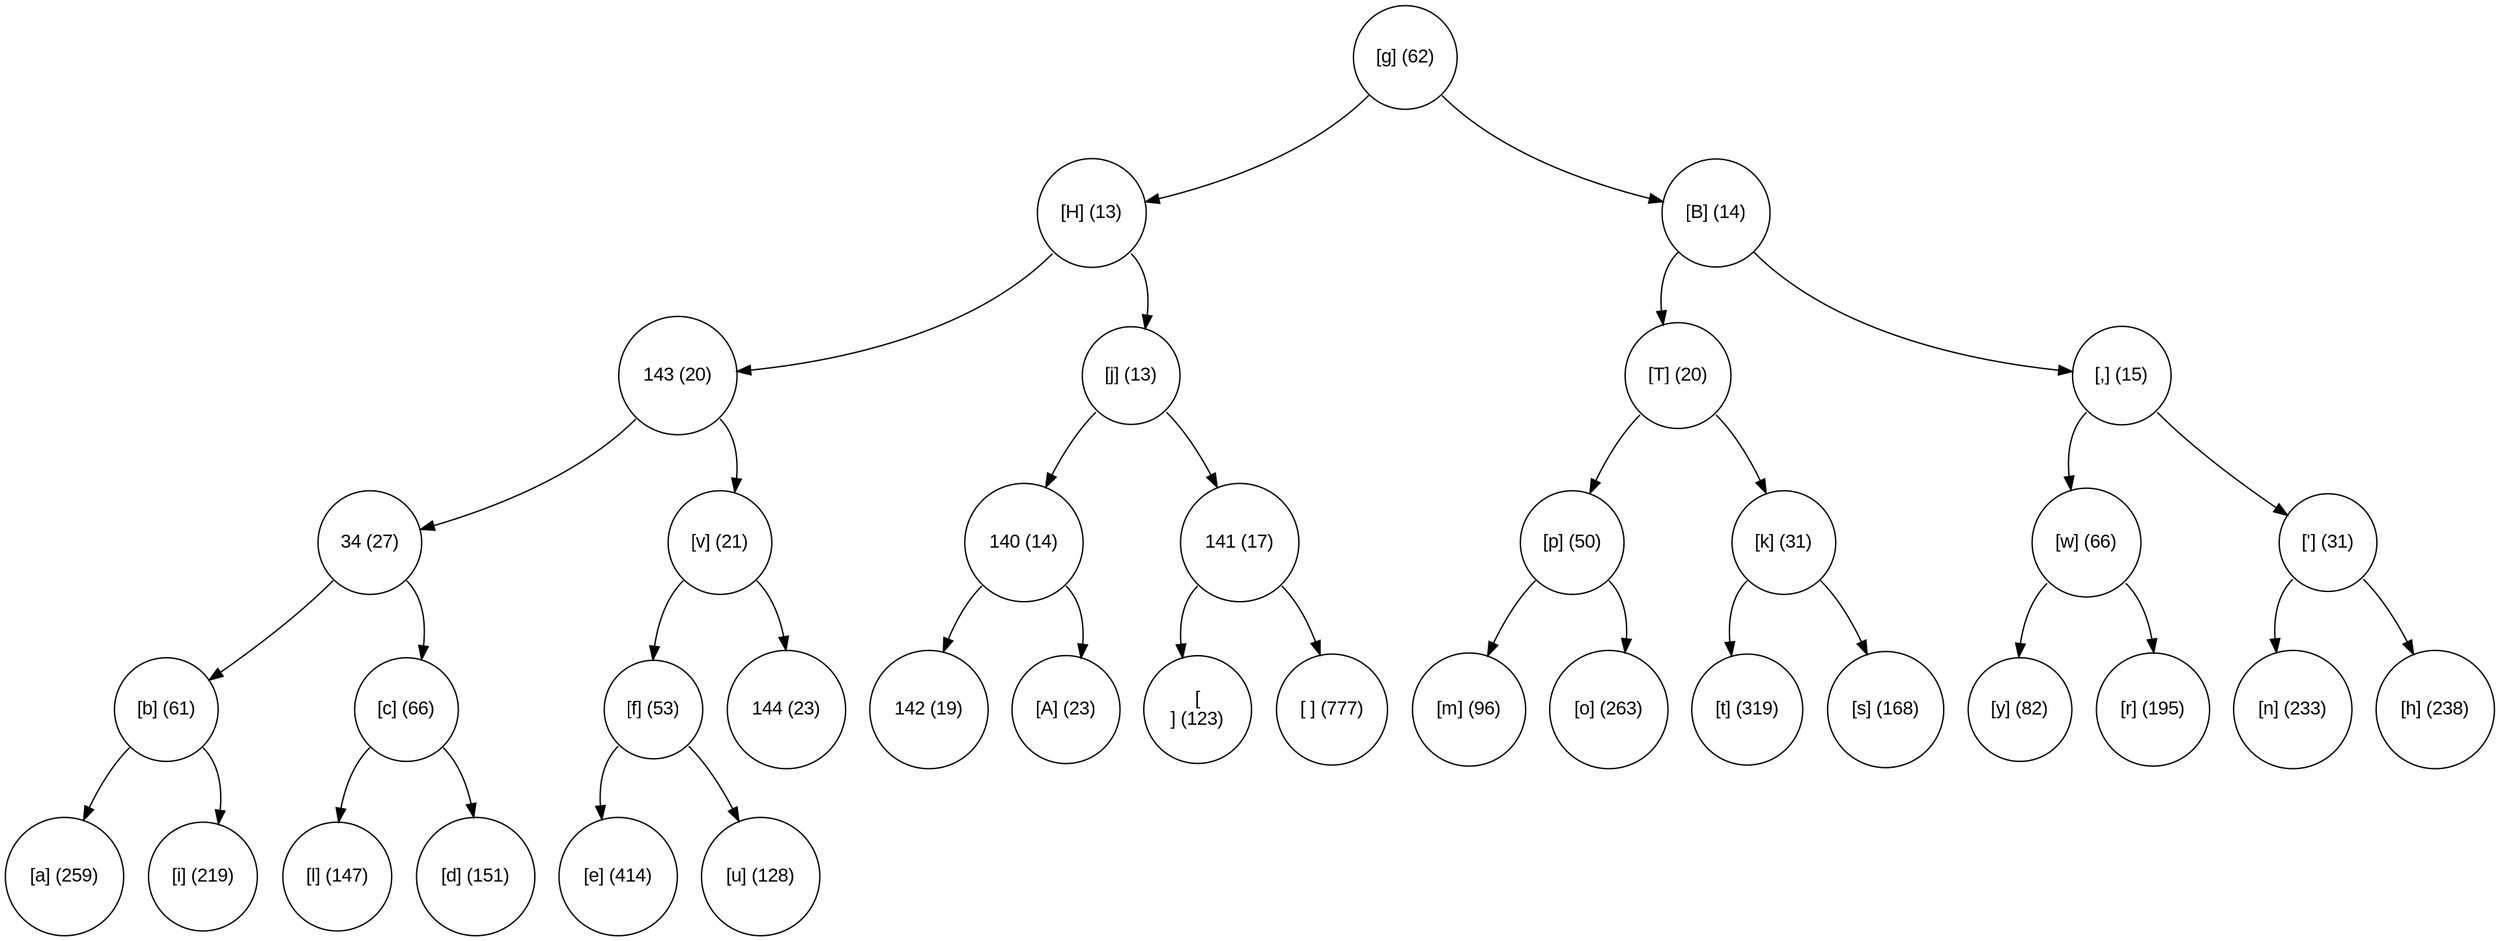 digraph move_down {
	node [fontname="Arial", shape="circle", width=0.5]; 

	0 [label = "[g] (62)"];
	0:sw -> 1;
	1 [label = "[H] (13)"];
	1:sw -> 3;
	3 [label = "143 (20)"];
	3:sw -> 7;
	7 [label = "34 (27)"];
	7:sw -> 15;
	15 [label = "[b] (61)"];
	15:sw -> 31;
	31 [label = "[a] (259)"];
	15:se -> 32;
	32 [label = "[i] (219)"];
	7:se -> 16;
	16 [label = "[c] (66)"];
	16:sw -> 33;
	33 [label = "[l] (147)"];
	16:se -> 34;
	34 [label = "[d] (151)"];
	3:se -> 8;
	8 [label = "[v] (21)"];
	8:sw -> 17;
	17 [label = "[f] (53)"];
	17:sw -> 35;
	35 [label = "[e] (414)"];
	17:se -> 36;
	36 [label = "[u] (128)"];
	8:se -> 18;
	18 [label = "144 (23)"];
	1:se -> 4;
	4 [label = "[j] (13)"];
	4:sw -> 9;
	9 [label = "140 (14)"];
	9:sw -> 19;
	19 [label = "142 (19)"];
	9:se -> 20;
	20 [label = "[A] (23)"];
	4:se -> 10;
	10 [label = "141 (17)"];
	10:sw -> 21;
	21 [label = "[
] (123)"];
	10:se -> 22;
	22 [label = "[ ] (777)"];
	0:se -> 2;
	2 [label = "[B] (14)"];
	2:sw -> 5;
	5 [label = "[T] (20)"];
	5:sw -> 11;
	11 [label = "[p] (50)"];
	11:sw -> 23;
	23 [label = "[m] (96)"];
	11:se -> 24;
	24 [label = "[o] (263)"];
	5:se -> 12;
	12 [label = "[k] (31)"];
	12:sw -> 25;
	25 [label = "[t] (319)"];
	12:se -> 26;
	26 [label = "[s] (168)"];
	2:se -> 6;
	6 [label = "[,] (15)"];
	6:sw -> 13;
	13 [label = "[w] (66)"];
	13:sw -> 27;
	27 [label = "[y] (82)"];
	13:se -> 28;
	28 [label = "[r] (195)"];
	6:se -> 14;
	14 [label = "['] (31)"];
	14:sw -> 29;
	29 [label = "[n] (233)"];
	14:se -> 30;
	30 [label = "[h] (238)"];
}
